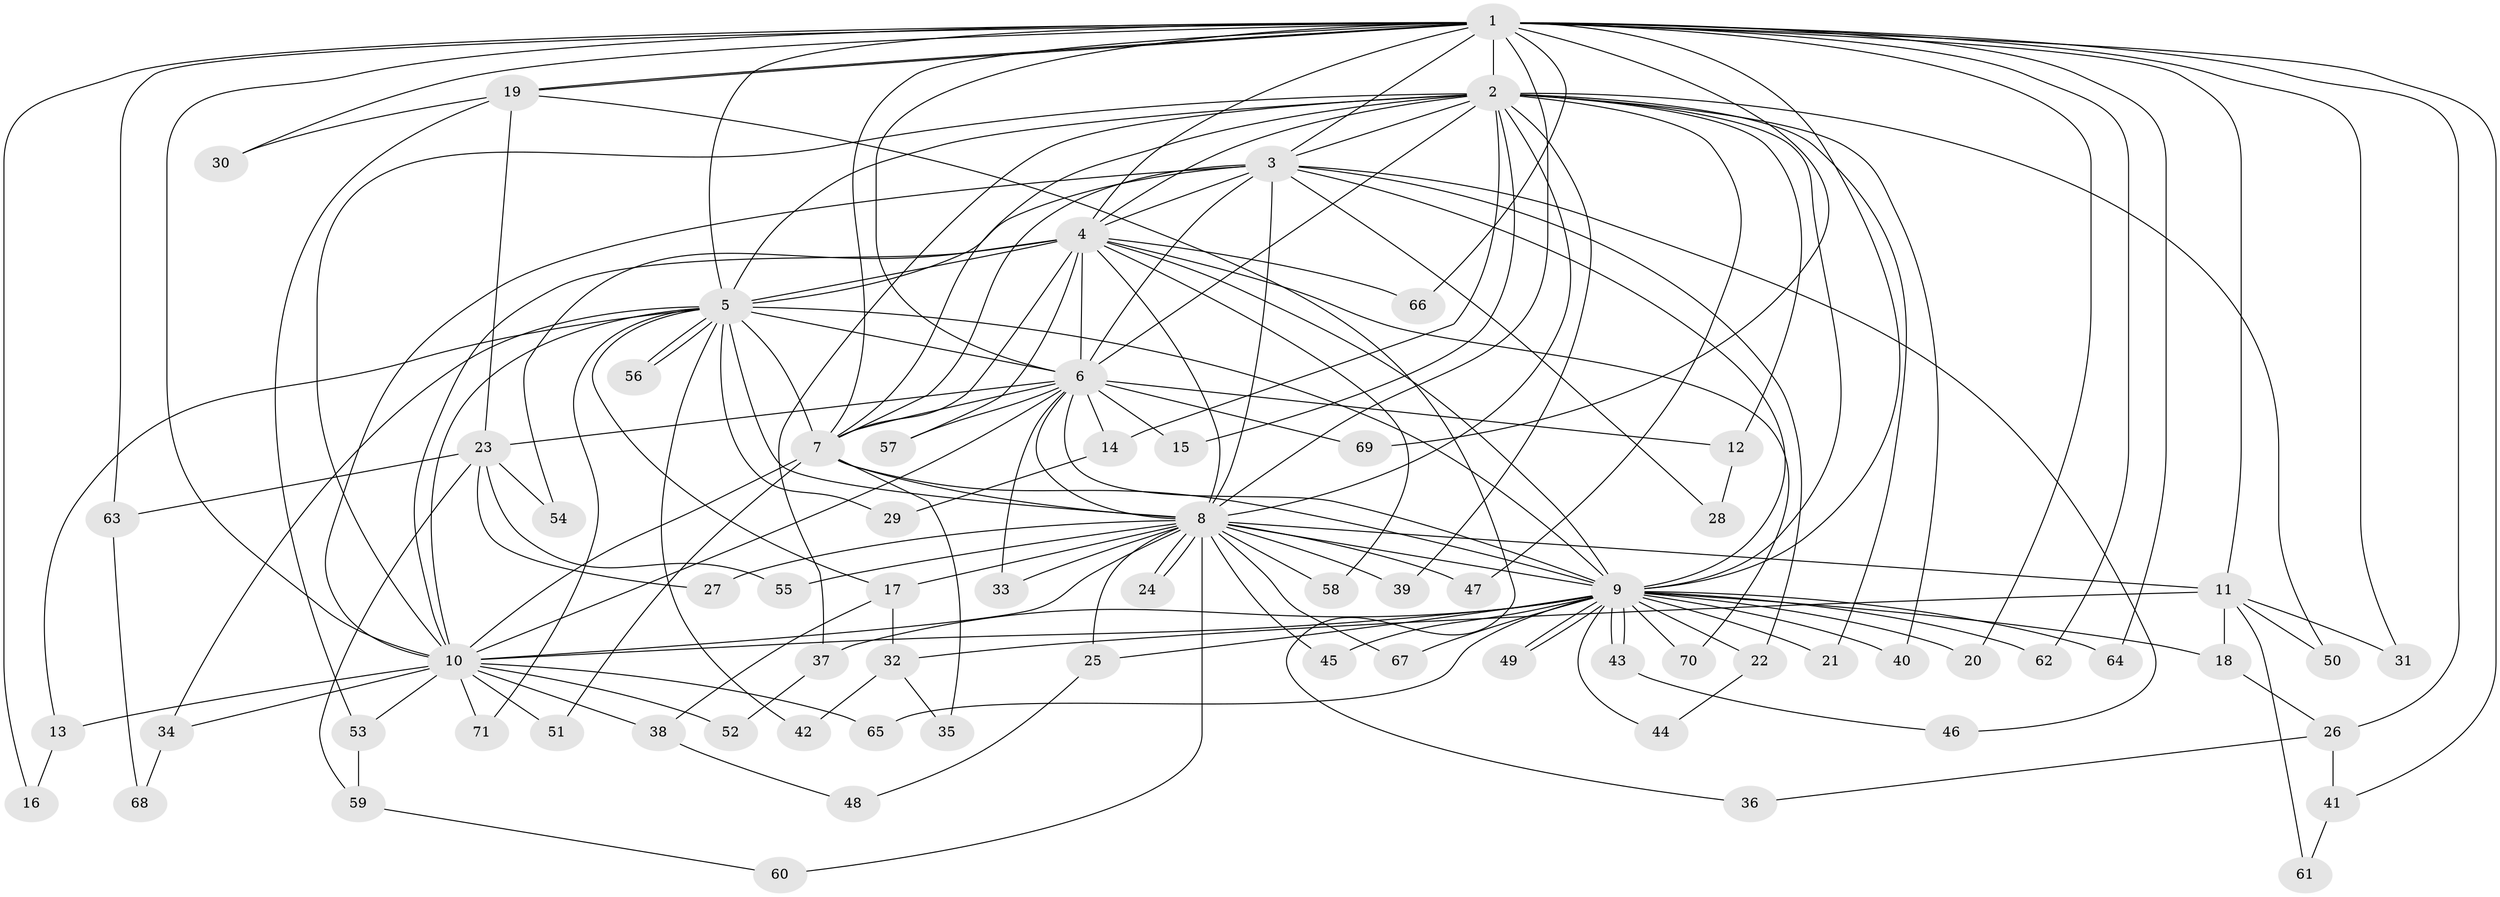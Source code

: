 // Generated by graph-tools (version 1.1) at 2025/25/03/09/25 03:25:42]
// undirected, 71 vertices, 167 edges
graph export_dot {
graph [start="1"]
  node [color=gray90,style=filled];
  1;
  2;
  3;
  4;
  5;
  6;
  7;
  8;
  9;
  10;
  11;
  12;
  13;
  14;
  15;
  16;
  17;
  18;
  19;
  20;
  21;
  22;
  23;
  24;
  25;
  26;
  27;
  28;
  29;
  30;
  31;
  32;
  33;
  34;
  35;
  36;
  37;
  38;
  39;
  40;
  41;
  42;
  43;
  44;
  45;
  46;
  47;
  48;
  49;
  50;
  51;
  52;
  53;
  54;
  55;
  56;
  57;
  58;
  59;
  60;
  61;
  62;
  63;
  64;
  65;
  66;
  67;
  68;
  69;
  70;
  71;
  1 -- 2;
  1 -- 3;
  1 -- 4;
  1 -- 5;
  1 -- 6;
  1 -- 7;
  1 -- 8;
  1 -- 9;
  1 -- 10;
  1 -- 11;
  1 -- 16;
  1 -- 19;
  1 -- 19;
  1 -- 20;
  1 -- 26;
  1 -- 30;
  1 -- 31;
  1 -- 41;
  1 -- 62;
  1 -- 63;
  1 -- 64;
  1 -- 66;
  1 -- 69;
  2 -- 3;
  2 -- 4;
  2 -- 5;
  2 -- 6;
  2 -- 7;
  2 -- 8;
  2 -- 9;
  2 -- 10;
  2 -- 12;
  2 -- 14;
  2 -- 15;
  2 -- 21;
  2 -- 37;
  2 -- 39;
  2 -- 40;
  2 -- 47;
  2 -- 50;
  3 -- 4;
  3 -- 5;
  3 -- 6;
  3 -- 7;
  3 -- 8;
  3 -- 9;
  3 -- 10;
  3 -- 22;
  3 -- 28;
  3 -- 46;
  4 -- 5;
  4 -- 6;
  4 -- 7;
  4 -- 8;
  4 -- 9;
  4 -- 10;
  4 -- 54;
  4 -- 57;
  4 -- 58;
  4 -- 66;
  4 -- 70;
  5 -- 6;
  5 -- 7;
  5 -- 8;
  5 -- 9;
  5 -- 10;
  5 -- 13;
  5 -- 17;
  5 -- 29;
  5 -- 34;
  5 -- 42;
  5 -- 56;
  5 -- 56;
  5 -- 71;
  6 -- 7;
  6 -- 8;
  6 -- 9;
  6 -- 10;
  6 -- 12;
  6 -- 14;
  6 -- 15;
  6 -- 23;
  6 -- 33;
  6 -- 57;
  6 -- 69;
  7 -- 8;
  7 -- 9;
  7 -- 10;
  7 -- 35;
  7 -- 51;
  8 -- 9;
  8 -- 10;
  8 -- 11;
  8 -- 17;
  8 -- 24;
  8 -- 24;
  8 -- 25;
  8 -- 27;
  8 -- 33;
  8 -- 39;
  8 -- 45;
  8 -- 47;
  8 -- 55;
  8 -- 58;
  8 -- 60;
  8 -- 67;
  9 -- 10;
  9 -- 18;
  9 -- 20;
  9 -- 21;
  9 -- 22;
  9 -- 25;
  9 -- 37;
  9 -- 40;
  9 -- 43;
  9 -- 43;
  9 -- 44;
  9 -- 45;
  9 -- 49;
  9 -- 49;
  9 -- 62;
  9 -- 64;
  9 -- 65;
  9 -- 67;
  9 -- 70;
  10 -- 13;
  10 -- 34;
  10 -- 38;
  10 -- 51;
  10 -- 52;
  10 -- 53;
  10 -- 65;
  10 -- 71;
  11 -- 18;
  11 -- 31;
  11 -- 32;
  11 -- 50;
  11 -- 61;
  12 -- 28;
  13 -- 16;
  14 -- 29;
  17 -- 32;
  17 -- 38;
  18 -- 26;
  19 -- 23;
  19 -- 30;
  19 -- 36;
  19 -- 53;
  22 -- 44;
  23 -- 27;
  23 -- 54;
  23 -- 55;
  23 -- 59;
  23 -- 63;
  25 -- 48;
  26 -- 36;
  26 -- 41;
  32 -- 35;
  32 -- 42;
  34 -- 68;
  37 -- 52;
  38 -- 48;
  41 -- 61;
  43 -- 46;
  53 -- 59;
  59 -- 60;
  63 -- 68;
}

